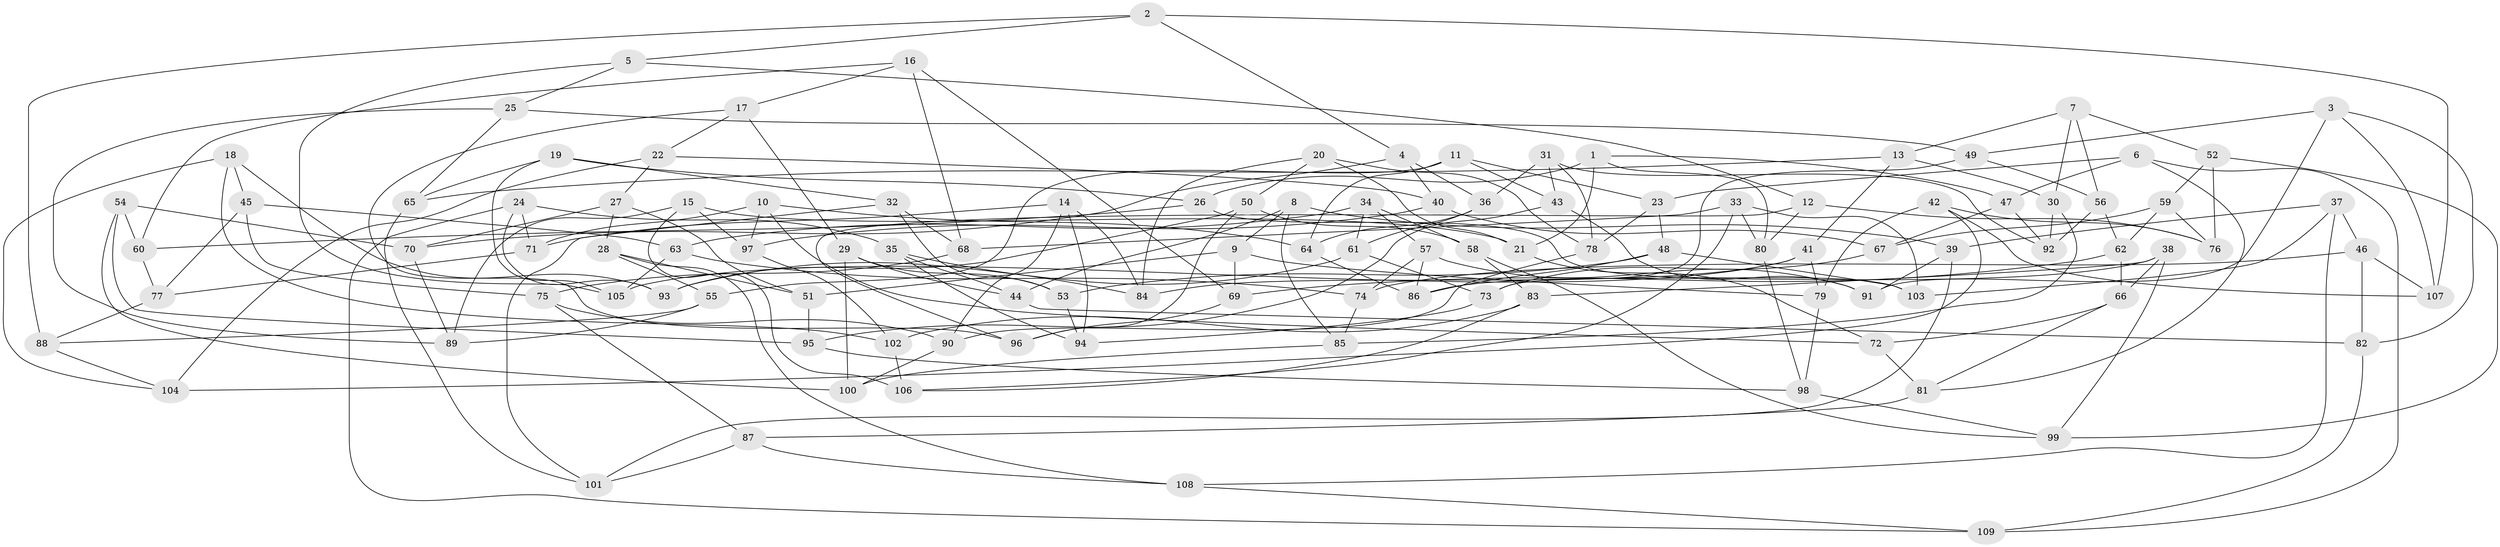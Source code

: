 // coarse degree distribution, {6: 0.578125, 5: 0.125, 4: 0.296875}
// Generated by graph-tools (version 1.1) at 2025/24/03/03/25 07:24:30]
// undirected, 109 vertices, 218 edges
graph export_dot {
graph [start="1"]
  node [color=gray90,style=filled];
  1;
  2;
  3;
  4;
  5;
  6;
  7;
  8;
  9;
  10;
  11;
  12;
  13;
  14;
  15;
  16;
  17;
  18;
  19;
  20;
  21;
  22;
  23;
  24;
  25;
  26;
  27;
  28;
  29;
  30;
  31;
  32;
  33;
  34;
  35;
  36;
  37;
  38;
  39;
  40;
  41;
  42;
  43;
  44;
  45;
  46;
  47;
  48;
  49;
  50;
  51;
  52;
  53;
  54;
  55;
  56;
  57;
  58;
  59;
  60;
  61;
  62;
  63;
  64;
  65;
  66;
  67;
  68;
  69;
  70;
  71;
  72;
  73;
  74;
  75;
  76;
  77;
  78;
  79;
  80;
  81;
  82;
  83;
  84;
  85;
  86;
  87;
  88;
  89;
  90;
  91;
  92;
  93;
  94;
  95;
  96;
  97;
  98;
  99;
  100;
  101;
  102;
  103;
  104;
  105;
  106;
  107;
  108;
  109;
  1 -- 80;
  1 -- 47;
  1 -- 26;
  1 -- 21;
  2 -- 107;
  2 -- 88;
  2 -- 4;
  2 -- 5;
  3 -- 49;
  3 -- 107;
  3 -- 91;
  3 -- 82;
  4 -- 36;
  4 -- 40;
  4 -- 70;
  5 -- 12;
  5 -- 105;
  5 -- 25;
  6 -- 47;
  6 -- 23;
  6 -- 81;
  6 -- 109;
  7 -- 13;
  7 -- 56;
  7 -- 30;
  7 -- 52;
  8 -- 39;
  8 -- 85;
  8 -- 9;
  8 -- 44;
  9 -- 69;
  9 -- 79;
  9 -- 51;
  10 -- 71;
  10 -- 97;
  10 -- 64;
  10 -- 72;
  11 -- 55;
  11 -- 43;
  11 -- 64;
  11 -- 23;
  12 -- 76;
  12 -- 80;
  12 -- 96;
  13 -- 30;
  13 -- 41;
  13 -- 65;
  14 -- 94;
  14 -- 90;
  14 -- 71;
  14 -- 84;
  15 -- 106;
  15 -- 89;
  15 -- 21;
  15 -- 97;
  16 -- 17;
  16 -- 69;
  16 -- 68;
  16 -- 60;
  17 -- 22;
  17 -- 29;
  17 -- 96;
  18 -- 45;
  18 -- 93;
  18 -- 102;
  18 -- 104;
  19 -- 26;
  19 -- 65;
  19 -- 32;
  19 -- 105;
  20 -- 78;
  20 -- 84;
  20 -- 50;
  20 -- 21;
  21 -- 72;
  22 -- 40;
  22 -- 104;
  22 -- 27;
  23 -- 78;
  23 -- 48;
  24 -- 93;
  24 -- 71;
  24 -- 109;
  24 -- 35;
  25 -- 89;
  25 -- 65;
  25 -- 49;
  26 -- 103;
  26 -- 60;
  27 -- 70;
  27 -- 28;
  27 -- 51;
  28 -- 108;
  28 -- 51;
  28 -- 55;
  29 -- 44;
  29 -- 53;
  29 -- 100;
  30 -- 85;
  30 -- 92;
  31 -- 43;
  31 -- 92;
  31 -- 78;
  31 -- 36;
  32 -- 68;
  32 -- 53;
  32 -- 101;
  33 -- 68;
  33 -- 80;
  33 -- 106;
  33 -- 103;
  34 -- 57;
  34 -- 58;
  34 -- 63;
  34 -- 61;
  35 -- 84;
  35 -- 44;
  35 -- 94;
  36 -- 61;
  36 -- 64;
  37 -- 108;
  37 -- 46;
  37 -- 39;
  37 -- 103;
  38 -- 99;
  38 -- 86;
  38 -- 83;
  38 -- 66;
  39 -- 91;
  39 -- 101;
  40 -- 67;
  40 -- 97;
  41 -- 84;
  41 -- 105;
  41 -- 79;
  42 -- 107;
  42 -- 79;
  42 -- 104;
  42 -- 76;
  43 -- 91;
  43 -- 95;
  44 -- 82;
  45 -- 75;
  45 -- 77;
  45 -- 63;
  46 -- 82;
  46 -- 74;
  46 -- 107;
  47 -- 92;
  47 -- 67;
  48 -- 103;
  48 -- 86;
  48 -- 53;
  49 -- 56;
  49 -- 73;
  50 -- 93;
  50 -- 58;
  50 -- 96;
  51 -- 95;
  52 -- 59;
  52 -- 99;
  52 -- 76;
  53 -- 94;
  54 -- 70;
  54 -- 95;
  54 -- 60;
  54 -- 100;
  55 -- 89;
  55 -- 88;
  56 -- 92;
  56 -- 62;
  57 -- 74;
  57 -- 86;
  57 -- 91;
  58 -- 83;
  58 -- 99;
  59 -- 62;
  59 -- 67;
  59 -- 76;
  60 -- 77;
  61 -- 73;
  61 -- 93;
  62 -- 66;
  62 -- 69;
  63 -- 74;
  63 -- 105;
  64 -- 86;
  65 -- 101;
  66 -- 81;
  66 -- 72;
  67 -- 73;
  68 -- 75;
  69 -- 96;
  70 -- 89;
  71 -- 77;
  72 -- 81;
  73 -- 94;
  74 -- 85;
  75 -- 87;
  75 -- 90;
  77 -- 88;
  78 -- 90;
  79 -- 98;
  80 -- 98;
  81 -- 87;
  82 -- 109;
  83 -- 106;
  83 -- 102;
  85 -- 100;
  87 -- 108;
  87 -- 101;
  88 -- 104;
  90 -- 100;
  95 -- 98;
  97 -- 102;
  98 -- 99;
  102 -- 106;
  108 -- 109;
}
